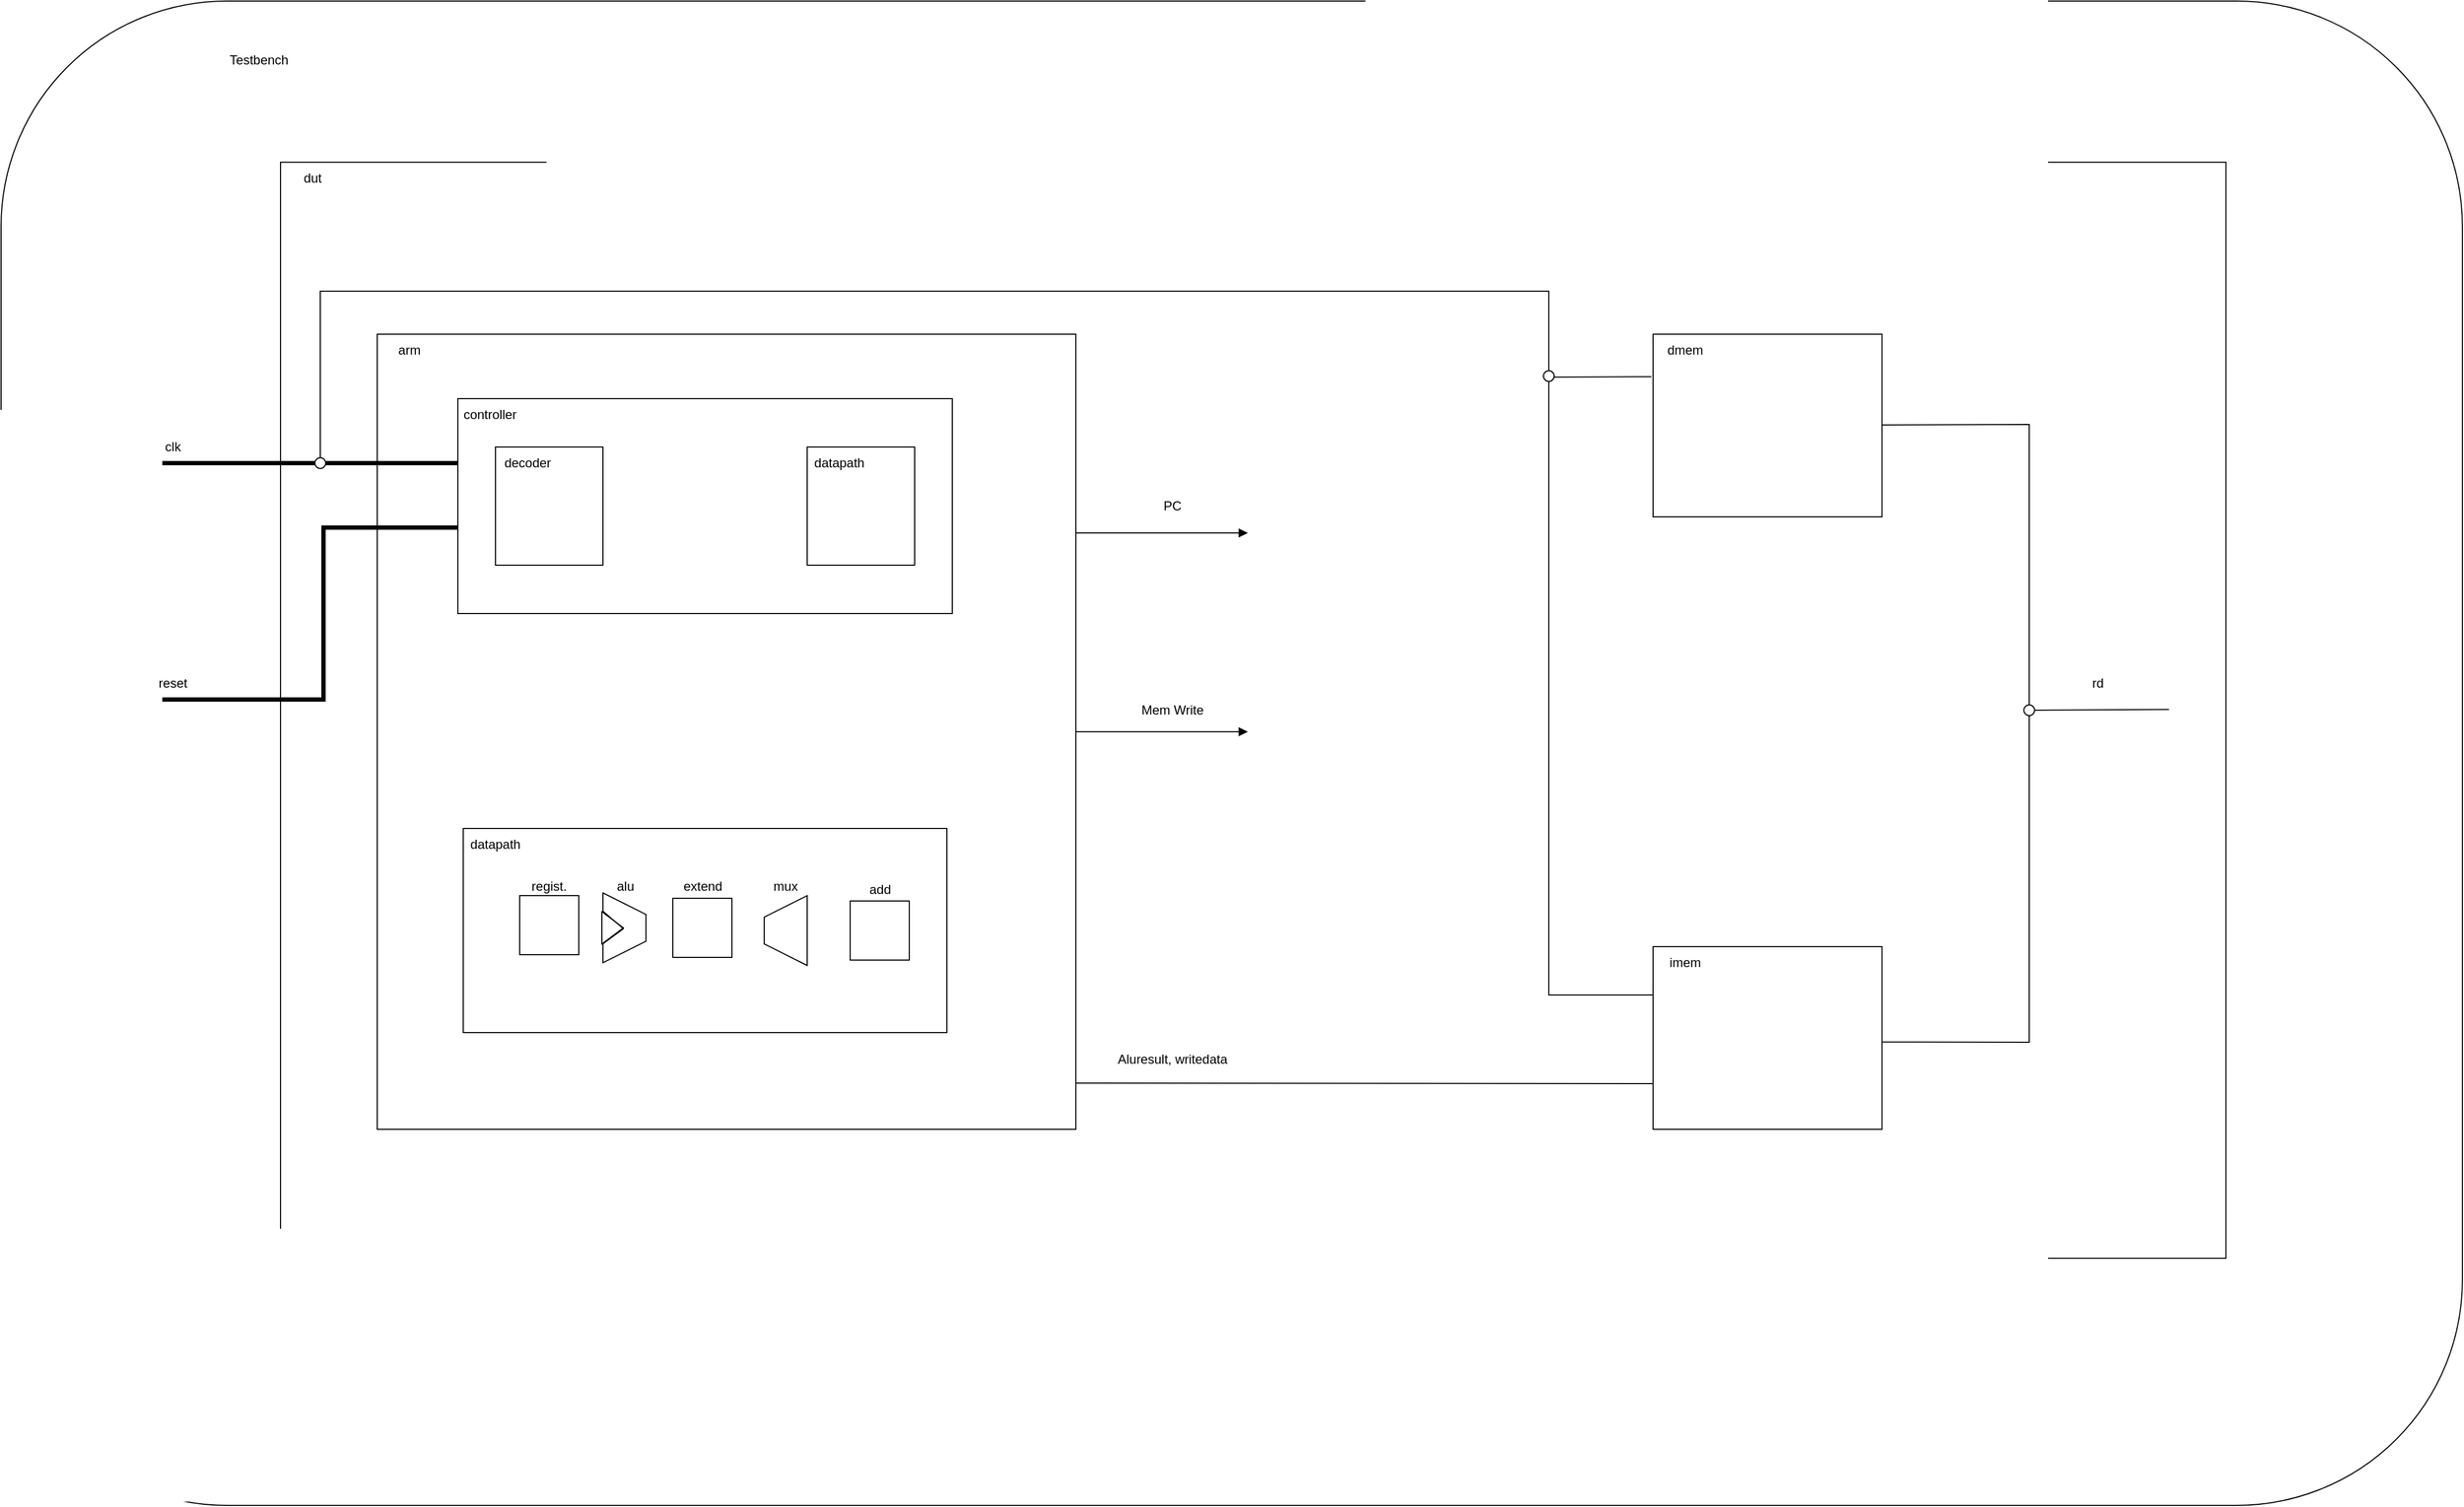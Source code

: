 <mxfile>
    <diagram id="PHuBY_gadde5fpfDUsAO" name="Page-1">
        <mxGraphModel dx="4470" dy="2623" grid="1" gridSize="10" guides="1" tooltips="1" connect="1" arrows="1" fold="1" page="1" pageScale="1" pageWidth="850" pageHeight="1100" math="0" shadow="0">
            <root>
                <mxCell id="0"/>
                <mxCell id="1" parent="0"/>
                <mxCell id="53" value="" style="rounded=1;whiteSpace=wrap;html=1;" vertex="1" parent="1">
                    <mxGeometry x="-710" y="1020" width="2290" height="1400" as="geometry"/>
                </mxCell>
                <mxCell id="2" value="" style="rounded=0;whiteSpace=wrap;html=1;movable=1;resizable=1;rotatable=1;deletable=1;editable=1;locked=0;connectable=1;" parent="1" vertex="1">
                    <mxGeometry x="-450" y="1170" width="1810" height="1020" as="geometry"/>
                </mxCell>
                <mxCell id="3" value="dut" style="text;html=1;align=center;verticalAlign=middle;whiteSpace=wrap;rounded=0;" parent="1" vertex="1">
                    <mxGeometry x="-450" y="1170" width="60" height="30" as="geometry"/>
                </mxCell>
                <mxCell id="4" value="" style="rounded=0;whiteSpace=wrap;html=1;" parent="1" vertex="1">
                    <mxGeometry x="827" y="1330" width="213" height="170" as="geometry"/>
                </mxCell>
                <mxCell id="5" style="edgeStyle=orthogonalEdgeStyle;rounded=0;orthogonalLoop=1;jettySize=auto;html=1;exitX=1;exitY=0.25;exitDx=0;exitDy=0;endArrow=block;endFill=1;" parent="1" source="7" edge="1">
                    <mxGeometry relative="1" as="geometry">
                        <mxPoint x="450" y="1515" as="targetPoint"/>
                    </mxGeometry>
                </mxCell>
                <mxCell id="6" style="edgeStyle=orthogonalEdgeStyle;rounded=0;orthogonalLoop=1;jettySize=auto;html=1;exitX=1;exitY=0.5;exitDx=0;exitDy=0;endArrow=block;endFill=1;" parent="1" source="7" edge="1">
                    <mxGeometry relative="1" as="geometry">
                        <mxPoint x="450" y="1700" as="targetPoint"/>
                    </mxGeometry>
                </mxCell>
                <mxCell id="7" value="" style="rounded=0;whiteSpace=wrap;html=1;movable=1;resizable=1;rotatable=1;deletable=1;editable=1;locked=0;connectable=1;" parent="1" vertex="1">
                    <mxGeometry x="-360" y="1330" width="650" height="740" as="geometry"/>
                </mxCell>
                <mxCell id="8" value="" style="rounded=0;whiteSpace=wrap;html=1;" parent="1" vertex="1">
                    <mxGeometry x="827" y="1900" width="213" height="170" as="geometry"/>
                </mxCell>
                <mxCell id="9" value="" style="endArrow=none;html=1;rounded=0;" parent="1" edge="1">
                    <mxGeometry width="50" height="50" relative="1" as="geometry">
                        <mxPoint x="1040" y="1414.47" as="sourcePoint"/>
                        <mxPoint x="1177" y="1780" as="targetPoint"/>
                        <Array as="points">
                            <mxPoint x="1177" y="1414"/>
                        </Array>
                    </mxGeometry>
                </mxCell>
                <mxCell id="10" value="" style="endArrow=none;html=1;rounded=0;exitX=1;exitY=0.522;exitDx=0;exitDy=0;exitPerimeter=0;" parent="1" source="8" edge="1">
                    <mxGeometry width="50" height="50" relative="1" as="geometry">
                        <mxPoint x="1040" y="2035" as="sourcePoint"/>
                        <mxPoint x="1177" y="1770" as="targetPoint"/>
                        <Array as="points">
                            <mxPoint x="1177" y="1989"/>
                        </Array>
                    </mxGeometry>
                </mxCell>
                <mxCell id="11" value="" style="endArrow=none;html=1;rounded=0;" parent="1" source="13" edge="1">
                    <mxGeometry width="50" height="50" relative="1" as="geometry">
                        <mxPoint x="1177" y="1679.29" as="sourcePoint"/>
                        <mxPoint x="1307" y="1679.29" as="targetPoint"/>
                    </mxGeometry>
                </mxCell>
                <mxCell id="12" value="" style="endArrow=none;html=1;rounded=0;" parent="1" target="13" edge="1">
                    <mxGeometry width="50" height="50" relative="1" as="geometry">
                        <mxPoint x="1177" y="1679.29" as="sourcePoint"/>
                        <mxPoint x="1307" y="1679.29" as="targetPoint"/>
                    </mxGeometry>
                </mxCell>
                <mxCell id="13" value="" style="ellipse;whiteSpace=wrap;html=1;aspect=fixed;fillColor=light-dark(#FFFFFF,#FFFFFF);" parent="1" vertex="1">
                    <mxGeometry x="1172" y="1675" width="10" height="10" as="geometry"/>
                </mxCell>
                <mxCell id="14" value="rd" style="text;html=1;align=center;verticalAlign=middle;whiteSpace=wrap;rounded=0;" parent="1" vertex="1">
                    <mxGeometry x="1211" y="1640" width="60" height="30" as="geometry"/>
                </mxCell>
                <mxCell id="15" value="arm" style="text;html=1;align=center;verticalAlign=middle;whiteSpace=wrap;rounded=0;" parent="1" vertex="1">
                    <mxGeometry x="-360" y="1330" width="60" height="30" as="geometry"/>
                </mxCell>
                <mxCell id="16" value="" style="rounded=0;whiteSpace=wrap;html=1;movable=0;resizable=0;rotatable=0;deletable=0;editable=0;locked=1;connectable=0;" parent="1" vertex="1">
                    <mxGeometry x="-285" y="1390" width="460" height="200" as="geometry"/>
                </mxCell>
                <mxCell id="17" value="" style="rounded=0;whiteSpace=wrap;html=1;strokeColor=light-dark(#000000,#FFFFFF);movable=0;resizable=0;rotatable=0;deletable=0;editable=0;locked=1;connectable=0;" parent="1" vertex="1">
                    <mxGeometry x="-280" y="1790" width="450" height="190" as="geometry"/>
                </mxCell>
                <mxCell id="18" value="" style="rounded=0;whiteSpace=wrap;html=1;" parent="1" vertex="1">
                    <mxGeometry x="-250" y="1435" width="100" height="110" as="geometry"/>
                </mxCell>
                <mxCell id="19" value="" style="rounded=0;whiteSpace=wrap;html=1;" parent="1" vertex="1">
                    <mxGeometry x="40" y="1435" width="100" height="110" as="geometry"/>
                </mxCell>
                <mxCell id="20" value="controller" style="text;html=1;align=center;verticalAlign=middle;whiteSpace=wrap;rounded=0;" parent="1" vertex="1">
                    <mxGeometry x="-285" y="1390" width="60" height="30" as="geometry"/>
                </mxCell>
                <mxCell id="21" value="decoder" style="text;html=1;align=center;verticalAlign=middle;whiteSpace=wrap;rounded=0;" parent="1" vertex="1">
                    <mxGeometry x="-250" y="1435" width="60" height="30" as="geometry"/>
                </mxCell>
                <mxCell id="22" value="datapath" style="text;html=1;align=center;verticalAlign=middle;whiteSpace=wrap;rounded=0;" parent="1" vertex="1">
                    <mxGeometry x="40" y="1435" width="60" height="30" as="geometry"/>
                </mxCell>
                <mxCell id="23" value="datapath" style="text;html=1;align=center;verticalAlign=middle;whiteSpace=wrap;rounded=0;" parent="1" vertex="1">
                    <mxGeometry x="-280" y="1790" width="60" height="30" as="geometry"/>
                </mxCell>
                <mxCell id="24" value="" style="rounded=0;whiteSpace=wrap;html=1;" parent="1" vertex="1">
                    <mxGeometry x="-85" y="1855" width="55" height="55" as="geometry"/>
                </mxCell>
                <mxCell id="25" value="" style="shape=trapezoid;perimeter=trapezoidPerimeter;whiteSpace=wrap;html=1;fixedSize=1;direction=north;" parent="1" vertex="1">
                    <mxGeometry y="1852.5" width="40" height="65" as="geometry"/>
                </mxCell>
                <mxCell id="26" value="" style="rounded=0;whiteSpace=wrap;html=1;" parent="1" vertex="1">
                    <mxGeometry x="80" y="1857.5" width="55" height="55" as="geometry"/>
                </mxCell>
                <mxCell id="27" value="" style="rounded=0;whiteSpace=wrap;html=1;" parent="1" vertex="1">
                    <mxGeometry x="-227.5" y="1852.5" width="55" height="55" as="geometry"/>
                </mxCell>
                <mxCell id="28" value="" style="shape=trapezoid;perimeter=trapezoidPerimeter;whiteSpace=wrap;html=1;fixedSize=1;direction=south;" parent="1" vertex="1">
                    <mxGeometry x="-150" y="1850" width="40" height="65" as="geometry"/>
                </mxCell>
                <mxCell id="29" value="" style="triangle;whiteSpace=wrap;html=1;strokeColor=light-dark(#000000, #121212);" parent="1" vertex="1">
                    <mxGeometry x="-151" y="1867.5" width="20" height="30" as="geometry"/>
                </mxCell>
                <mxCell id="30" value="" style="endArrow=none;html=1;rounded=0;entryX=0.994;entryY=0.513;entryDx=0;entryDy=0;entryPerimeter=0;exitX=0.261;exitY=1.001;exitDx=0;exitDy=0;exitPerimeter=0;" parent="1" source="28" edge="1">
                    <mxGeometry width="50" height="50" relative="1" as="geometry">
                        <mxPoint x="-150" y="1867.5" as="sourcePoint"/>
                        <mxPoint x="-130.76" y="1883.55" as="targetPoint"/>
                    </mxGeometry>
                </mxCell>
                <mxCell id="31" value="" style="endArrow=none;html=1;rounded=0;entryX=0.998;entryY=0.528;entryDx=0;entryDy=0;entryPerimeter=0;exitX=0.734;exitY=1.013;exitDx=0;exitDy=0;exitPerimeter=0;" parent="1" source="28" target="29" edge="1">
                    <mxGeometry width="50" height="50" relative="1" as="geometry">
                        <mxPoint x="-150.75" y="1897.5" as="sourcePoint"/>
                        <mxPoint x="-130.26" y="1883.73" as="targetPoint"/>
                    </mxGeometry>
                </mxCell>
                <mxCell id="32" value="regist." style="text;html=1;align=center;verticalAlign=middle;whiteSpace=wrap;rounded=0;" parent="1" vertex="1">
                    <mxGeometry x="-221" y="1838" width="42" height="12" as="geometry"/>
                </mxCell>
                <mxCell id="33" value="alu" style="text;html=1;align=center;verticalAlign=middle;whiteSpace=wrap;rounded=0;" parent="1" vertex="1">
                    <mxGeometry x="-150" y="1838" width="42" height="12" as="geometry"/>
                </mxCell>
                <mxCell id="34" value="extend" style="text;html=1;align=center;verticalAlign=middle;whiteSpace=wrap;rounded=0;" parent="1" vertex="1">
                    <mxGeometry x="-78.5" y="1838" width="42" height="12" as="geometry"/>
                </mxCell>
                <mxCell id="35" value="mux" style="text;html=1;align=center;verticalAlign=middle;whiteSpace=wrap;rounded=0;" parent="1" vertex="1">
                    <mxGeometry x="-1" y="1838" width="42" height="12" as="geometry"/>
                </mxCell>
                <mxCell id="36" value="add" style="text;html=1;align=center;verticalAlign=middle;whiteSpace=wrap;rounded=0;" parent="1" vertex="1">
                    <mxGeometry x="86.5" y="1840.5" width="42" height="12" as="geometry"/>
                </mxCell>
                <mxCell id="37" value="dmem" style="text;html=1;align=center;verticalAlign=middle;whiteSpace=wrap;rounded=0;" parent="1" vertex="1">
                    <mxGeometry x="827" y="1330" width="60" height="30" as="geometry"/>
                </mxCell>
                <mxCell id="38" value="imem" style="text;html=1;align=center;verticalAlign=middle;whiteSpace=wrap;rounded=0;" parent="1" vertex="1">
                    <mxGeometry x="827" y="1900" width="60" height="30" as="geometry"/>
                </mxCell>
                <mxCell id="39" value="" style="endArrow=none;html=1;rounded=0;shadow=0;strokeWidth=4;" parent="1" source="44" edge="1">
                    <mxGeometry width="50" height="50" relative="1" as="geometry">
                        <mxPoint x="-560" y="1450" as="sourcePoint"/>
                        <mxPoint x="-285" y="1450" as="targetPoint"/>
                    </mxGeometry>
                </mxCell>
                <mxCell id="40" value="" style="endArrow=none;html=1;rounded=0;strokeWidth=4;" parent="1" edge="1">
                    <mxGeometry width="50" height="50" relative="1" as="geometry">
                        <mxPoint x="-560" y="1670" as="sourcePoint"/>
                        <mxPoint x="-285" y="1510" as="targetPoint"/>
                        <Array as="points">
                            <mxPoint x="-410" y="1670"/>
                            <mxPoint x="-410" y="1510"/>
                        </Array>
                    </mxGeometry>
                </mxCell>
                <mxCell id="41" value="clk" style="text;html=1;align=center;verticalAlign=middle;whiteSpace=wrap;rounded=0;" parent="1" vertex="1">
                    <mxGeometry x="-580" y="1420" width="60" height="30" as="geometry"/>
                </mxCell>
                <mxCell id="42" value="reset" style="text;html=1;align=center;verticalAlign=middle;whiteSpace=wrap;rounded=0;" parent="1" vertex="1">
                    <mxGeometry x="-580" y="1640" width="60" height="30" as="geometry"/>
                </mxCell>
                <mxCell id="43" value="" style="endArrow=none;html=1;rounded=0;shadow=0;strokeWidth=4;" parent="1" target="44" edge="1">
                    <mxGeometry width="50" height="50" relative="1" as="geometry">
                        <mxPoint x="-560" y="1450" as="sourcePoint"/>
                        <mxPoint x="-285" y="1450" as="targetPoint"/>
                    </mxGeometry>
                </mxCell>
                <mxCell id="44" value="" style="ellipse;whiteSpace=wrap;html=1;aspect=fixed;fillColor=light-dark(#FFFFFF,#FFFFFF);" parent="1" vertex="1">
                    <mxGeometry x="-418" y="1445" width="10" height="10" as="geometry"/>
                </mxCell>
                <mxCell id="45" value="" style="endArrow=none;html=1;rounded=0;entryX=0;entryY=0.5;entryDx=0;entryDy=0;movable=1;resizable=1;rotatable=1;deletable=1;editable=1;locked=0;connectable=1;exitX=0.5;exitY=0;exitDx=0;exitDy=0;" parent="1" source="44" edge="1">
                    <mxGeometry width="50" height="50" relative="1" as="geometry">
                        <mxPoint x="-413" y="1450" as="sourcePoint"/>
                        <mxPoint x="827" y="1945.0" as="targetPoint"/>
                        <Array as="points">
                            <mxPoint x="-413" y="1290"/>
                            <mxPoint x="640" y="1290"/>
                            <mxPoint x="730" y="1290"/>
                            <mxPoint x="730" y="1710"/>
                            <mxPoint x="730" y="1945"/>
                        </Array>
                    </mxGeometry>
                </mxCell>
                <mxCell id="46" value="" style="endArrow=none;html=1;rounded=0;entryX=0;entryY=0.75;entryDx=0;entryDy=0;" parent="1" target="8" edge="1">
                    <mxGeometry width="50" height="50" relative="1" as="geometry">
                        <mxPoint x="290" y="2027" as="sourcePoint"/>
                        <mxPoint x="340" y="1970" as="targetPoint"/>
                    </mxGeometry>
                </mxCell>
                <mxCell id="47" value="PC" style="text;html=1;align=center;verticalAlign=middle;whiteSpace=wrap;rounded=0;" parent="1" vertex="1">
                    <mxGeometry x="350" y="1475" width="60" height="30" as="geometry"/>
                </mxCell>
                <mxCell id="48" value="Mem Write" style="text;html=1;align=center;verticalAlign=middle;whiteSpace=wrap;rounded=0;" parent="1" vertex="1">
                    <mxGeometry x="350" y="1665" width="60" height="30" as="geometry"/>
                </mxCell>
                <mxCell id="49" value="Aluresult, writedata" style="text;html=1;align=center;verticalAlign=middle;whiteSpace=wrap;rounded=0;" parent="1" vertex="1">
                    <mxGeometry x="320" y="1990" width="120" height="30" as="geometry"/>
                </mxCell>
                <mxCell id="50" value="" style="endArrow=none;html=1;rounded=0;entryX=-0.007;entryY=0.233;entryDx=0;entryDy=0;entryPerimeter=0;movable=1;resizable=1;rotatable=1;deletable=1;editable=1;locked=0;connectable=1;" parent="1" target="4" edge="1">
                    <mxGeometry width="50" height="50" relative="1" as="geometry">
                        <mxPoint x="730" y="1370" as="sourcePoint"/>
                        <mxPoint x="820" y="1370" as="targetPoint"/>
                    </mxGeometry>
                </mxCell>
                <mxCell id="51" value="" style="ellipse;whiteSpace=wrap;html=1;aspect=fixed;fillColor=light-dark(#FFFFFF,#FFFFFF);" parent="1" vertex="1">
                    <mxGeometry x="725" y="1364" width="10" height="10" as="geometry"/>
                </mxCell>
                <mxCell id="54" value="Testbench" style="text;html=1;align=center;verticalAlign=middle;whiteSpace=wrap;rounded=0;" vertex="1" parent="1">
                    <mxGeometry x="-520" y="1050" width="100" height="50" as="geometry"/>
                </mxCell>
            </root>
        </mxGraphModel>
    </diagram>
</mxfile>
